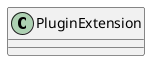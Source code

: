 /'
 '  UML include file for PluginExtension
 '/

@startuml
class PluginExtension {
!ifdef SHOW_CONTENT
    +bool is_enabled { get; }
    +Dcs.Object object { construct; owned get; }
    ----
    +void activate ()
    +void deactivate ()
    +void update_state
!endif
}
@enduml
